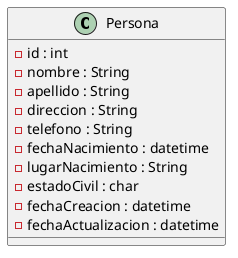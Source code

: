 @startuml
   class Persona{
       - id : int
       - nombre : String
       - apellido : String
       - direccion : String
       - telefono : String
       - fechaNacimiento : datetime
       - lugarNacimiento : String
       - estadoCivil : char 
       - fechaCreacion : datetime
       - fechaActualizacion : datetime
   }
@enduml
